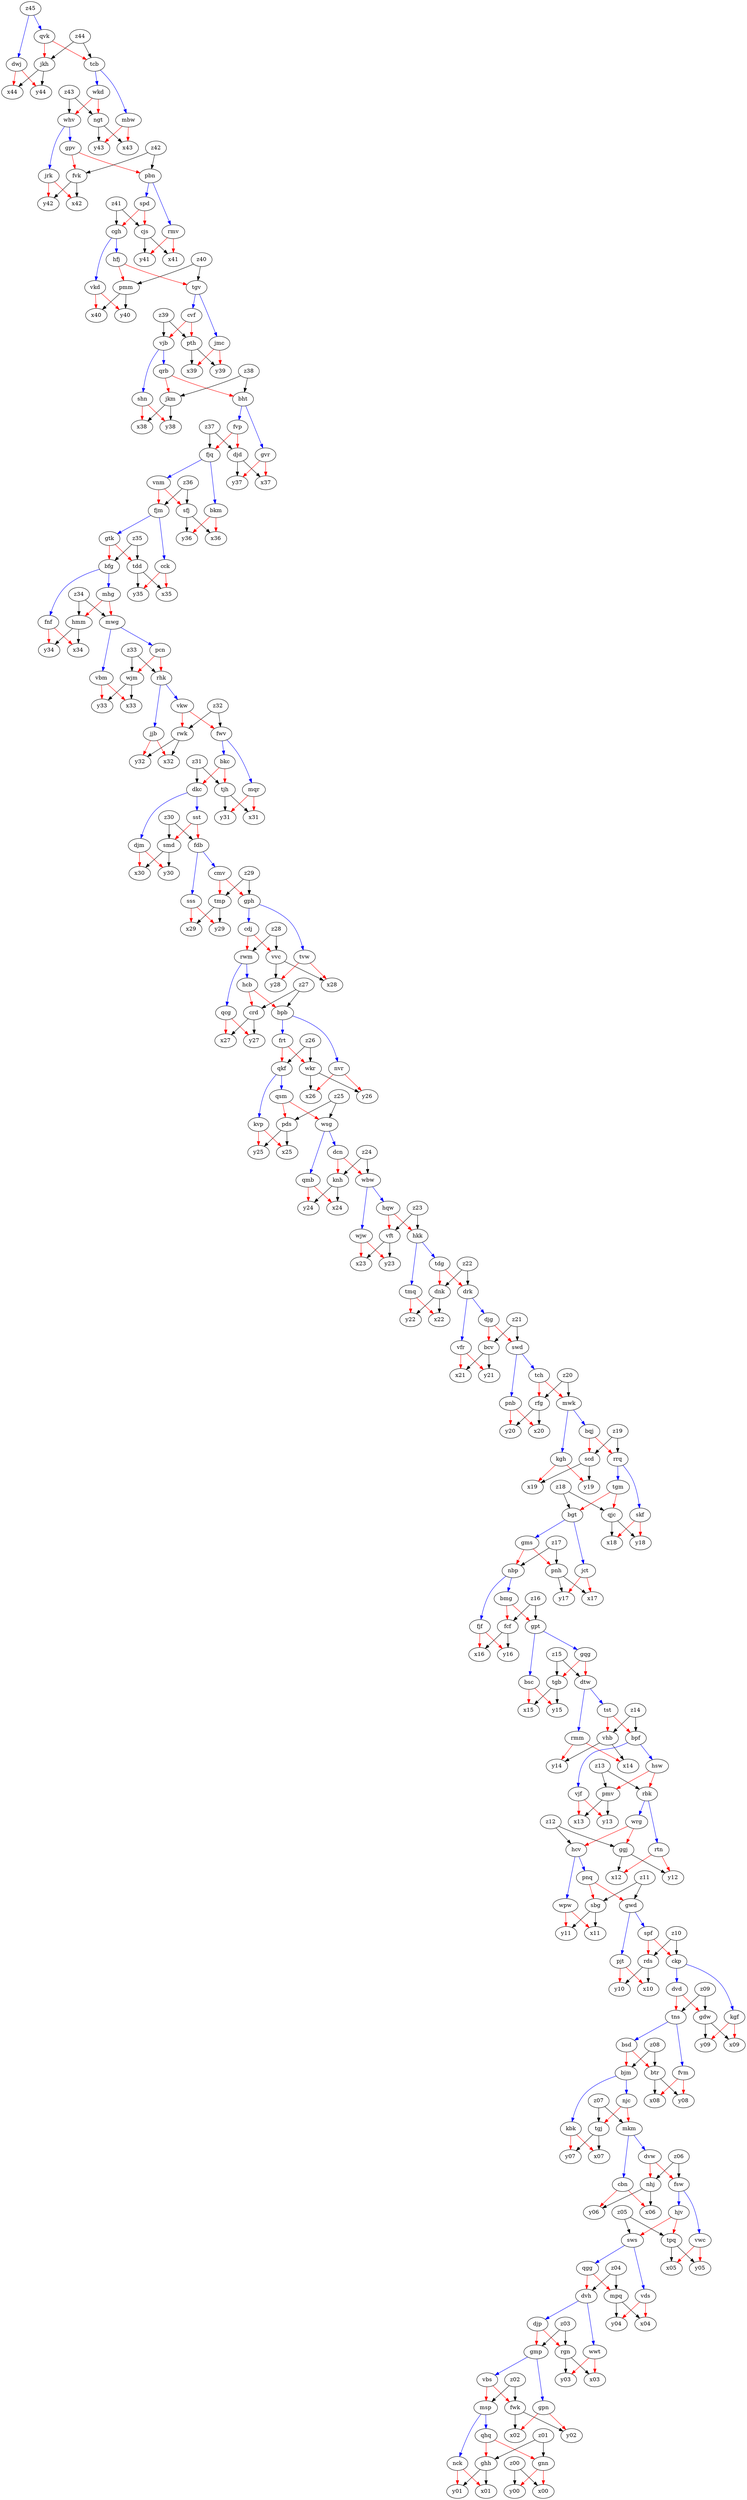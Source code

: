 digraph {
sfj -> x36 [color="black"];
sfj -> y36 [color="black"];
qgg -> mpq [color="red"];
qgg -> dvh [color="red"];
z36 -> sfj [color="black"];
z36 -> fjm [color="black"];
pjt -> y10 [color="red"];
pjt -> x10 [color="red"];
z25 -> pds [color="black"];
z25 -> wsg [color="black"];
z33 -> wjm [color="black"];
z33 -> rhk [color="black"];
ckp -> dvd [color="blue"];
ckp -> kgf [color="blue"];
bjm -> njc [color="blue"];
bjm -> kbk [color="blue"];
vkd -> x40 [color="red"];
vkd -> y40 [color="red"];
vvc -> x28 [color="black"];
vvc -> y28 [color="black"];
tmq -> y22 [color="red"];
tmq -> x22 [color="red"];
dvd -> gdw [color="red"];
dvd -> tns [color="red"];
cdj -> rwm [color="red"];
cdj -> vvc [color="red"];
z34 -> mwg [color="black"];
z34 -> hmm [color="black"];
gqg -> dtw [color="red"];
gqg -> tgb [color="red"];
pnb -> y20 [color="red"];
pnb -> x20 [color="red"];
wsg -> dcn [color="blue"];
wsg -> qmb [color="blue"];
fsw -> hjv [color="blue"];
fsw -> vwc [color="blue"];
nvr -> y26 [color="red"];
nvr -> x26 [color="red"];
cjs -> x41 [color="black"];
cjs -> y41 [color="black"];
z45 -> dwj [color="blue"];
z45 -> qvk [color="blue"];
crd -> x27 [color="black"];
crd -> y27 [color="black"];
z43 -> whv [color="black"];
z43 -> ngt [color="black"];
tch -> rfg [color="red"];
tch -> mwk [color="red"];
skf -> y18 [color="red"];
skf -> x18 [color="red"];
bpb -> frt [color="blue"];
bpb -> nvr [color="blue"];
fnf -> y34 [color="red"];
fnf -> x34 [color="red"];
pmm -> y40 [color="black"];
pmm -> x40 [color="black"];
hjv -> sws [color="red"];
hjv -> tpq [color="red"];
mwg -> pcn [color="blue"];
mwg -> vbm [color="blue"];
njc -> mkm [color="red"];
njc -> tgj [color="red"];
rhk -> jjb [color="blue"];
rhk -> vkw [color="blue"];
z30 -> fdb [color="black"];
z30 -> smd [color="black"];
qhq -> ghh [color="red"];
qhq -> gnn [color="red"];
spf -> ckp [color="red"];
spf -> rds [color="red"];
tdg -> dnk [color="red"];
tdg -> drk [color="red"];
rds -> x10 [color="black"];
rds -> y10 [color="black"];
rbk -> wrg [color="blue"];
rbk -> rtn [color="blue"];
kgh -> y19 [color="red"];
kgh -> x19 [color="red"];
vnm -> sfj [color="red"];
vnm -> fjm [color="red"];
z05 -> tpq [color="black"];
z05 -> sws [color="black"];
rmm -> x14 [color="red"];
rmm -> y14 [color="red"];
frt -> qkf [color="red"];
frt -> wkr [color="red"];
tgj -> y07 [color="black"];
tgj -> x07 [color="black"];
nbp -> fjf [color="blue"];
nbp -> bmg [color="blue"];
z06 -> fsw [color="black"];
z06 -> nhj [color="black"];
gpv -> fvk [color="red"];
gpv -> pbn [color="red"];
z18 -> bgt [color="black"];
z18 -> qjc [color="black"];
vfr -> x21 [color="red"];
vfr -> y21 [color="red"];
qmb -> y24 [color="red"];
qmb -> x24 [color="red"];
fjq -> vnm [color="blue"];
fjq -> bkm [color="blue"];
qcg -> x27 [color="red"];
qcg -> y27 [color="red"];
fjm -> gtk [color="blue"];
fjm -> cck [color="blue"];
dnk -> y22 [color="black"];
dnk -> x22 [color="black"];
gms -> pnh [color="red"];
gms -> nbp [color="red"];
z28 -> vvc [color="black"];
z28 -> rwm [color="black"];
shn -> x38 [color="red"];
shn -> y38 [color="red"];
tcb -> wkd [color="blue"];
tcb -> mbw [color="blue"];
ghh -> x01 [color="black"];
ghh -> y01 [color="black"];
wkr -> x26 [color="black"];
wkr -> y26 [color="black"];
rrq -> tgm [color="blue"];
rrq -> skf [color="blue"];
z39 -> pth [color="black"];
z39 -> vjb [color="black"];
kgf -> x09 [color="red"];
kgf -> y09 [color="red"];
z31 -> dkc [color="black"];
z31 -> tjh [color="black"];
z10 -> rds [color="black"];
z10 -> ckp [color="black"];
z04 -> dvh [color="black"];
z04 -> mpq [color="black"];
scd -> x19 [color="black"];
scd -> y19 [color="black"];
qrb -> bht [color="red"];
qrb -> jkm [color="red"];
jmc -> y39 [color="red"];
jmc -> x39 [color="red"];
djm -> x30 [color="red"];
djm -> y30 [color="red"];
mhg -> mwg [color="red"];
mhg -> hmm [color="red"];
z44 -> tcb [color="black"];
z44 -> jkh [color="black"];
djd -> x37 [color="black"];
djd -> y37 [color="black"];
whv -> gpv [color="blue"];
whv -> jrk [color="blue"];
sws -> qgg [color="blue"];
sws -> vds [color="blue"];
vbs -> fwk [color="red"];
vbs -> msp [color="red"];
wpw -> y11 [color="red"];
wpw -> x11 [color="red"];
bfg -> fnf [color="blue"];
bfg -> mhg [color="blue"];
tst -> vhb [color="red"];
tst -> bpf [color="red"];
gmp -> gpn [color="blue"];
gmp -> vbs [color="blue"];
z41 -> cgh [color="black"];
z41 -> cjs [color="black"];
wjw -> x23 [color="red"];
wjw -> y23 [color="red"];
z20 -> mwk [color="black"];
z20 -> rfg [color="black"];
kbk -> y07 [color="red"];
kbk -> x07 [color="red"];
fjf -> x16 [color="red"];
fjf -> y16 [color="red"];
gvr -> x37 [color="red"];
gvr -> y37 [color="red"];
z40 -> tgv [color="black"];
z40 -> pmm [color="black"];
pnh -> y17 [color="black"];
pnh -> x17 [color="black"];
ngt -> x43 [color="black"];
ngt -> y43 [color="black"];
z07 -> tgj [color="black"];
z07 -> mkm [color="black"];
qjc -> y18 [color="black"];
qjc -> x18 [color="black"];
tjh -> y31 [color="black"];
tjh -> x31 [color="black"];
swd -> tch [color="blue"];
swd -> pnb [color="blue"];
tgb -> x15 [color="black"];
tgb -> y15 [color="black"];
nhj -> x06 [color="black"];
nhj -> y06 [color="black"];
z09 -> tns [color="black"];
z09 -> gdw [color="black"];
nck -> x01 [color="red"];
nck -> y01 [color="red"];
z27 -> bpb [color="black"];
z27 -> crd [color="black"];
djg -> bcv [color="red"];
djg -> swd [color="red"];
hcb -> bpb [color="red"];
hcb -> crd [color="red"];
jrk -> y42 [color="red"];
jrk -> x42 [color="red"];
fvp -> fjq [color="red"];
fvp -> djd [color="red"];
hfj -> tgv [color="red"];
hfj -> pmm [color="red"];
jkh -> x44 [color="black"];
jkh -> y44 [color="black"];
z11 -> gwd [color="black"];
z11 -> sbg [color="black"];
vft -> y23 [color="black"];
vft -> x23 [color="black"];
djp -> gmp [color="red"];
djp -> rgn [color="red"];
hqw -> vft [color="red"];
hqw -> hkk [color="red"];
knh -> y24 [color="black"];
knh -> x24 [color="black"];
smd -> x30 [color="black"];
smd -> y30 [color="black"];
hmm -> x34 [color="black"];
hmm -> y34 [color="black"];
bkc -> tjh [color="red"];
bkc -> dkc [color="red"];
dtw -> rmm [color="blue"];
dtw -> tst [color="blue"];
dvh -> djp [color="blue"];
dvh -> wwt [color="blue"];
kvp -> y25 [color="red"];
kvp -> x25 [color="red"];
mqr -> y31 [color="red"];
mqr -> x31 [color="red"];
sst -> fdb [color="red"];
sst -> smd [color="red"];
sbg -> x11 [color="black"];
sbg -> y11 [color="black"];
vwc -> x05 [color="red"];
vwc -> y05 [color="red"];
qsm -> pds [color="red"];
qsm -> wsg [color="red"];
bqj -> scd [color="red"];
bqj -> rrq [color="red"];
z17 -> pnh [color="black"];
z17 -> nbp [color="black"];
z19 -> scd [color="black"];
z19 -> rrq [color="black"];
rtn -> y12 [color="red"];
rtn -> x12 [color="red"];
bsd -> btr [color="red"];
bsd -> bjm [color="red"];
rwm -> hcb [color="blue"];
rwm -> qcg [color="blue"];
pth -> y39 [color="black"];
pth -> x39 [color="black"];
ggj -> x12 [color="black"];
ggj -> y12 [color="black"];
z13 -> pmv [color="black"];
z13 -> rbk [color="black"];
gdw -> y09 [color="black"];
gdw -> x09 [color="black"];
z23 -> vft [color="black"];
z23 -> hkk [color="black"];
z32 -> fwv [color="black"];
z32 -> rwk [color="black"];
wbw -> wjw [color="blue"];
wbw -> hqw [color="blue"];
wrg -> hcv [color="red"];
wrg -> ggj [color="red"];
fdb -> sss [color="blue"];
fdb -> cmv [color="blue"];
btr -> x08 [color="black"];
btr -> y08 [color="black"];
bht -> fvp [color="blue"];
bht -> gvr [color="blue"];
z14 -> vhb [color="black"];
z14 -> bpf [color="black"];
z00 -> x00 [color="black"];
z00 -> y00 [color="black"];
cmv -> tmp [color="red"];
cmv -> gph [color="red"];
tmp -> x29 [color="black"];
tmp -> y29 [color="black"];
wkd -> whv [color="red"];
wkd -> ngt [color="red"];
z15 -> tgb [color="black"];
z15 -> dtw [color="black"];
cvf -> pth [color="red"];
cvf -> vjb [color="red"];
vbm -> y33 [color="red"];
vbm -> x33 [color="red"];
jkm -> x38 [color="black"];
jkm -> y38 [color="black"];
vhb -> x14 [color="black"];
vhb -> y14 [color="black"];
tpq -> y05 [color="black"];
tpq -> x05 [color="black"];
hkk -> tdg [color="blue"];
hkk -> tmq [color="blue"];
gtk -> bfg [color="red"];
gtk -> tdd [color="red"];
rgn -> y03 [color="black"];
rgn -> x03 [color="black"];
mpq -> x04 [color="black"];
mpq -> y04 [color="black"];
hsw -> pmv [color="red"];
hsw -> rbk [color="red"];
pcn -> wjm [color="red"];
pcn -> rhk [color="red"];
mwk -> kgh [color="blue"];
mwk -> bqj [color="blue"];
gwd -> spf [color="blue"];
gwd -> pjt [color="blue"];
sss -> y29 [color="red"];
sss -> x29 [color="red"];
fwv -> mqr [color="blue"];
fwv -> bkc [color="blue"];
bmg -> gpt [color="red"];
bmg -> fcf [color="red"];
vjf -> y13 [color="red"];
vjf -> x13 [color="red"];
rwk -> y32 [color="black"];
rwk -> x32 [color="black"];
tns -> fvm [color="blue"];
tns -> bsd [color="blue"];
rfg -> y20 [color="black"];
rfg -> x20 [color="black"];
tgm -> bgt [color="red"];
tgm -> qjc [color="red"];
z38 -> bht [color="black"];
z38 -> jkm [color="black"];
z03 -> gmp [color="black"];
z03 -> rgn [color="black"];
bsc -> y15 [color="red"];
bsc -> x15 [color="red"];
pbn -> spd [color="blue"];
pbn -> rmv [color="blue"];
vds -> x04 [color="red"];
vds -> y04 [color="red"];
cbn -> y06 [color="red"];
cbn -> x06 [color="red"];
z37 -> fjq [color="black"];
z37 -> djd [color="black"];
rmv -> x41 [color="red"];
rmv -> y41 [color="red"];
z21 -> swd [color="black"];
z21 -> bcv [color="black"];
qvk -> tcb [color="red"];
qvk -> jkh [color="red"];
mkm -> dvw [color="blue"];
mkm -> cbn [color="blue"];
z01 -> ghh [color="black"];
z01 -> gnn [color="black"];
gnn -> x00 [color="red"];
gnn -> y00 [color="red"];
bgt -> jct [color="blue"];
bgt -> gms [color="blue"];
wwt -> x03 [color="red"];
wwt -> y03 [color="red"];
fvm -> y08 [color="red"];
fvm -> x08 [color="red"];
hcv -> wpw [color="blue"];
hcv -> pnq [color="blue"];
msp -> nck [color="blue"];
msp -> qhq [color="blue"];
z24 -> wbw [color="black"];
z24 -> knh [color="black"];
z26 -> qkf [color="black"];
z26 -> wkr [color="black"];
fcf -> y16 [color="black"];
fcf -> x16 [color="black"];
tgv -> cvf [color="blue"];
tgv -> jmc [color="blue"];
vkw -> rwk [color="red"];
vkw -> fwv [color="red"];
mbw -> y43 [color="red"];
mbw -> x43 [color="red"];
z29 -> tmp [color="black"];
z29 -> gph [color="black"];
cck -> y35 [color="red"];
cck -> x35 [color="red"];
dcn -> knh [color="red"];
dcn -> wbw [color="red"];
bkm -> y36 [color="red"];
bkm -> x36 [color="red"];
z12 -> hcv [color="black"];
z12 -> ggj [color="black"];
gph -> tvw [color="blue"];
gph -> cdj [color="blue"];
z16 -> fcf [color="black"];
z16 -> gpt [color="black"];
z02 -> msp [color="black"];
z02 -> fwk [color="black"];
pds -> y25 [color="black"];
pds -> x25 [color="black"];
vjb -> qrb [color="blue"];
vjb -> shn [color="blue"];
bpf -> vjf [color="blue"];
bpf -> hsw [color="blue"];
dwj -> x44 [color="red"];
dwj -> y44 [color="red"];
bcv -> x21 [color="black"];
bcv -> y21 [color="black"];
fvk -> y42 [color="black"];
fvk -> x42 [color="black"];
spd -> cgh [color="red"];
spd -> cjs [color="red"];
z22 -> dnk [color="black"];
z22 -> drk [color="black"];
dkc -> sst [color="blue"];
dkc -> djm [color="blue"];
z35 -> bfg [color="black"];
z35 -> tdd [color="black"];
z08 -> btr [color="black"];
z08 -> bjm [color="black"];
drk -> djg [color="blue"];
drk -> vfr [color="blue"];
gpt -> bsc [color="blue"];
gpt -> gqg [color="blue"];
z42 -> fvk [color="black"];
z42 -> pbn [color="black"];
cgh -> hfj [color="blue"];
cgh -> vkd [color="blue"];
pnq -> gwd [color="red"];
pnq -> sbg [color="red"];
jjb -> x32 [color="red"];
jjb -> y32 [color="red"];
qkf -> kvp [color="blue"];
qkf -> qsm [color="blue"];
jct -> x17 [color="red"];
jct -> y17 [color="red"];
fwk -> y02 [color="black"];
fwk -> x02 [color="black"];
wjm -> y33 [color="black"];
wjm -> x33 [color="black"];
pmv -> x13 [color="black"];
pmv -> y13 [color="black"];
tvw -> y28 [color="red"];
tvw -> x28 [color="red"];
dvw -> fsw [color="red"];
dvw -> nhj [color="red"];
gpn -> x02 [color="red"];
gpn -> y02 [color="red"];
tdd -> x35 [color="black"];
tdd -> y35 [color="black"];
}
